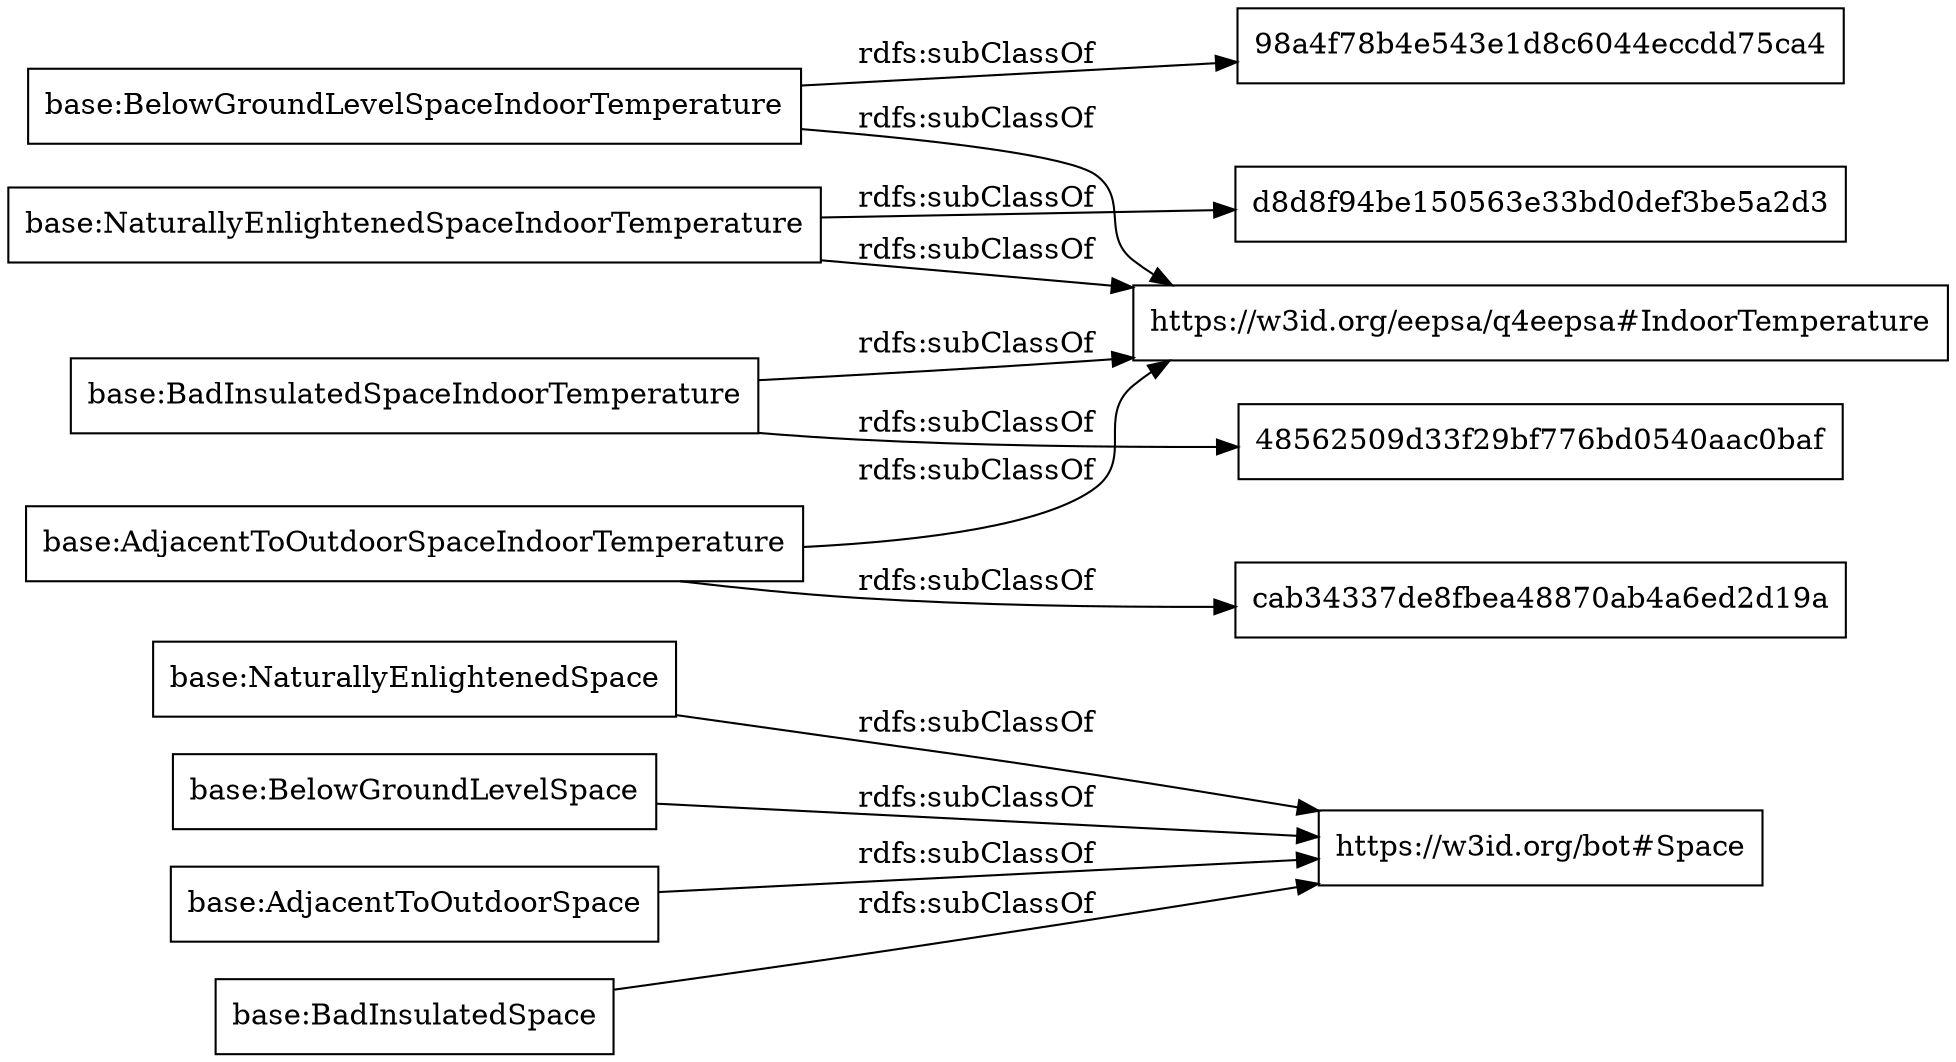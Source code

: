 digraph ar2dtool_diagram { 
rankdir=LR;
size="1000"
node [shape = rectangle, color="black"]; "base:NaturallyEnlightenedSpace" "d8d8f94be150563e33bd0def3be5a2d3" "base:BelowGroundLevelSpace" "cab34337de8fbea48870ab4a6ed2d19a" "base:AdjacentToOutdoorSpace" "base:BelowGroundLevelSpaceIndoorTemperature" "48562509d33f29bf776bd0540aac0baf" "base:AdjacentToOutdoorSpaceIndoorTemperature" "base:BadInsulatedSpace" "https://w3id.org/bot#Space" "base:NaturallyEnlightenedSpaceIndoorTemperature" "base:BadInsulatedSpaceIndoorTemperature" "98a4f78b4e543e1d8c6044eccdd75ca4" ; /*classes style*/
	"base:AdjacentToOutdoorSpace" -> "https://w3id.org/bot#Space" [ label = "rdfs:subClassOf" ];
	"base:NaturallyEnlightenedSpace" -> "https://w3id.org/bot#Space" [ label = "rdfs:subClassOf" ];
	"base:BelowGroundLevelSpaceIndoorTemperature" -> "98a4f78b4e543e1d8c6044eccdd75ca4" [ label = "rdfs:subClassOf" ];
	"base:BelowGroundLevelSpaceIndoorTemperature" -> "https://w3id.org/eepsa/q4eepsa#IndoorTemperature" [ label = "rdfs:subClassOf" ];
	"base:AdjacentToOutdoorSpaceIndoorTemperature" -> "cab34337de8fbea48870ab4a6ed2d19a" [ label = "rdfs:subClassOf" ];
	"base:AdjacentToOutdoorSpaceIndoorTemperature" -> "https://w3id.org/eepsa/q4eepsa#IndoorTemperature" [ label = "rdfs:subClassOf" ];
	"base:BadInsulatedSpace" -> "https://w3id.org/bot#Space" [ label = "rdfs:subClassOf" ];
	"base:BadInsulatedSpaceIndoorTemperature" -> "48562509d33f29bf776bd0540aac0baf" [ label = "rdfs:subClassOf" ];
	"base:BadInsulatedSpaceIndoorTemperature" -> "https://w3id.org/eepsa/q4eepsa#IndoorTemperature" [ label = "rdfs:subClassOf" ];
	"base:BelowGroundLevelSpace" -> "https://w3id.org/bot#Space" [ label = "rdfs:subClassOf" ];
	"base:NaturallyEnlightenedSpaceIndoorTemperature" -> "d8d8f94be150563e33bd0def3be5a2d3" [ label = "rdfs:subClassOf" ];
	"base:NaturallyEnlightenedSpaceIndoorTemperature" -> "https://w3id.org/eepsa/q4eepsa#IndoorTemperature" [ label = "rdfs:subClassOf" ];

}
